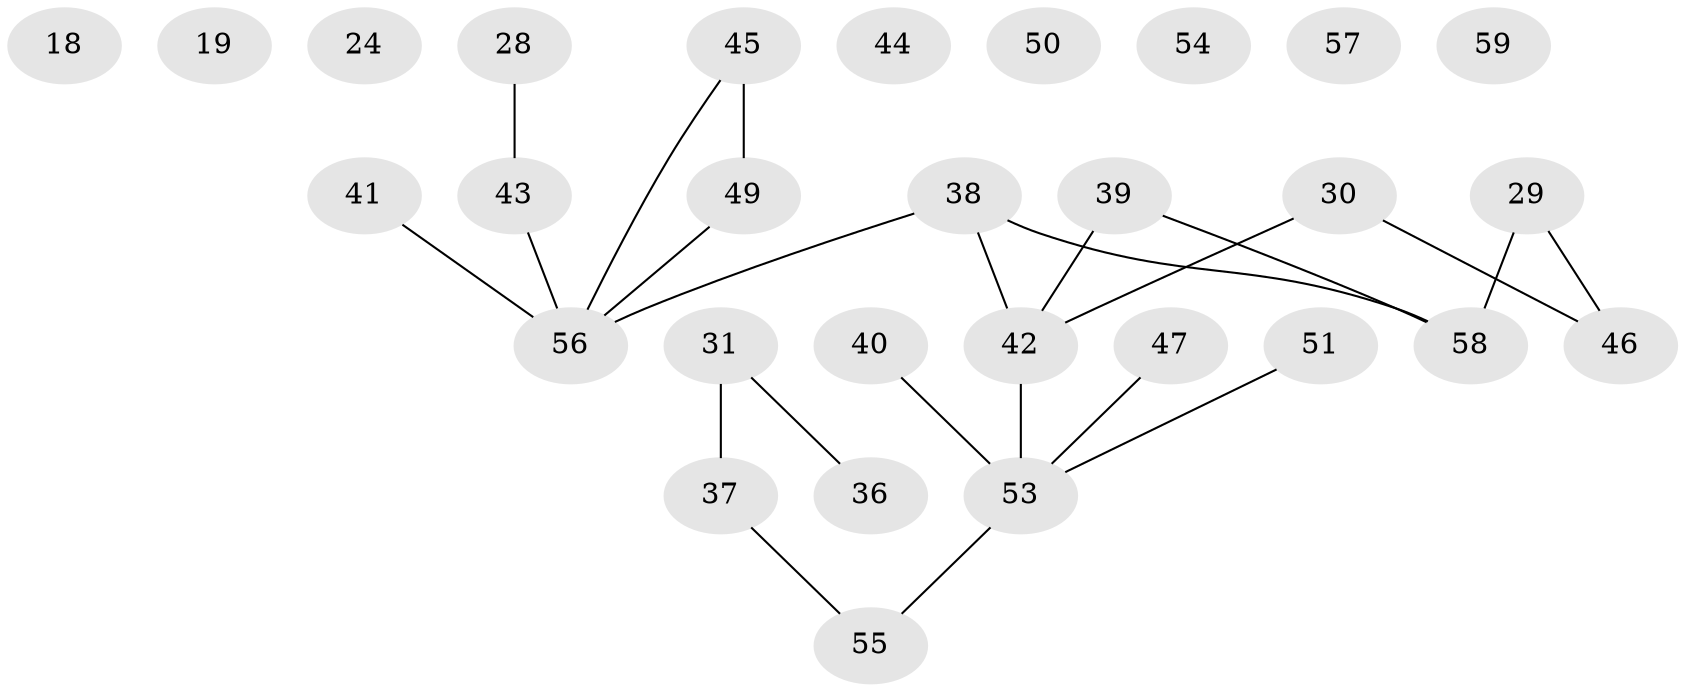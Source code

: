 // original degree distribution, {3: 0.22033898305084745, 2: 0.4067796610169492, 4: 0.06779661016949153, 1: 0.1864406779661017, 0: 0.11864406779661017}
// Generated by graph-tools (version 1.1) at 2025/42/03/04/25 21:42:30]
// undirected, 29 vertices, 23 edges
graph export_dot {
graph [start="1"]
  node [color=gray90,style=filled];
  18;
  19;
  24 [super="+16"];
  28;
  29 [super="+11"];
  30;
  31;
  36;
  37;
  38 [super="+13+34"];
  39 [super="+21+33"];
  40;
  41;
  42 [super="+14"];
  43;
  44;
  45;
  46 [super="+25"];
  47;
  49 [super="+32"];
  50;
  51;
  53 [super="+48+27"];
  54;
  55;
  56 [super="+15+52"];
  57;
  58 [super="+23+35"];
  59;
  28 -- 43;
  29 -- 58;
  29 -- 46;
  30 -- 42;
  30 -- 46;
  31 -- 36;
  31 -- 37;
  37 -- 55;
  38 -- 58 [weight=2];
  38 -- 56 [weight=2];
  38 -- 42;
  39 -- 58;
  39 -- 42 [weight=2];
  40 -- 53;
  41 -- 56;
  42 -- 53;
  43 -- 56;
  45 -- 49 [weight=2];
  45 -- 56;
  47 -- 53;
  49 -- 56;
  51 -- 53;
  53 -- 55;
}
